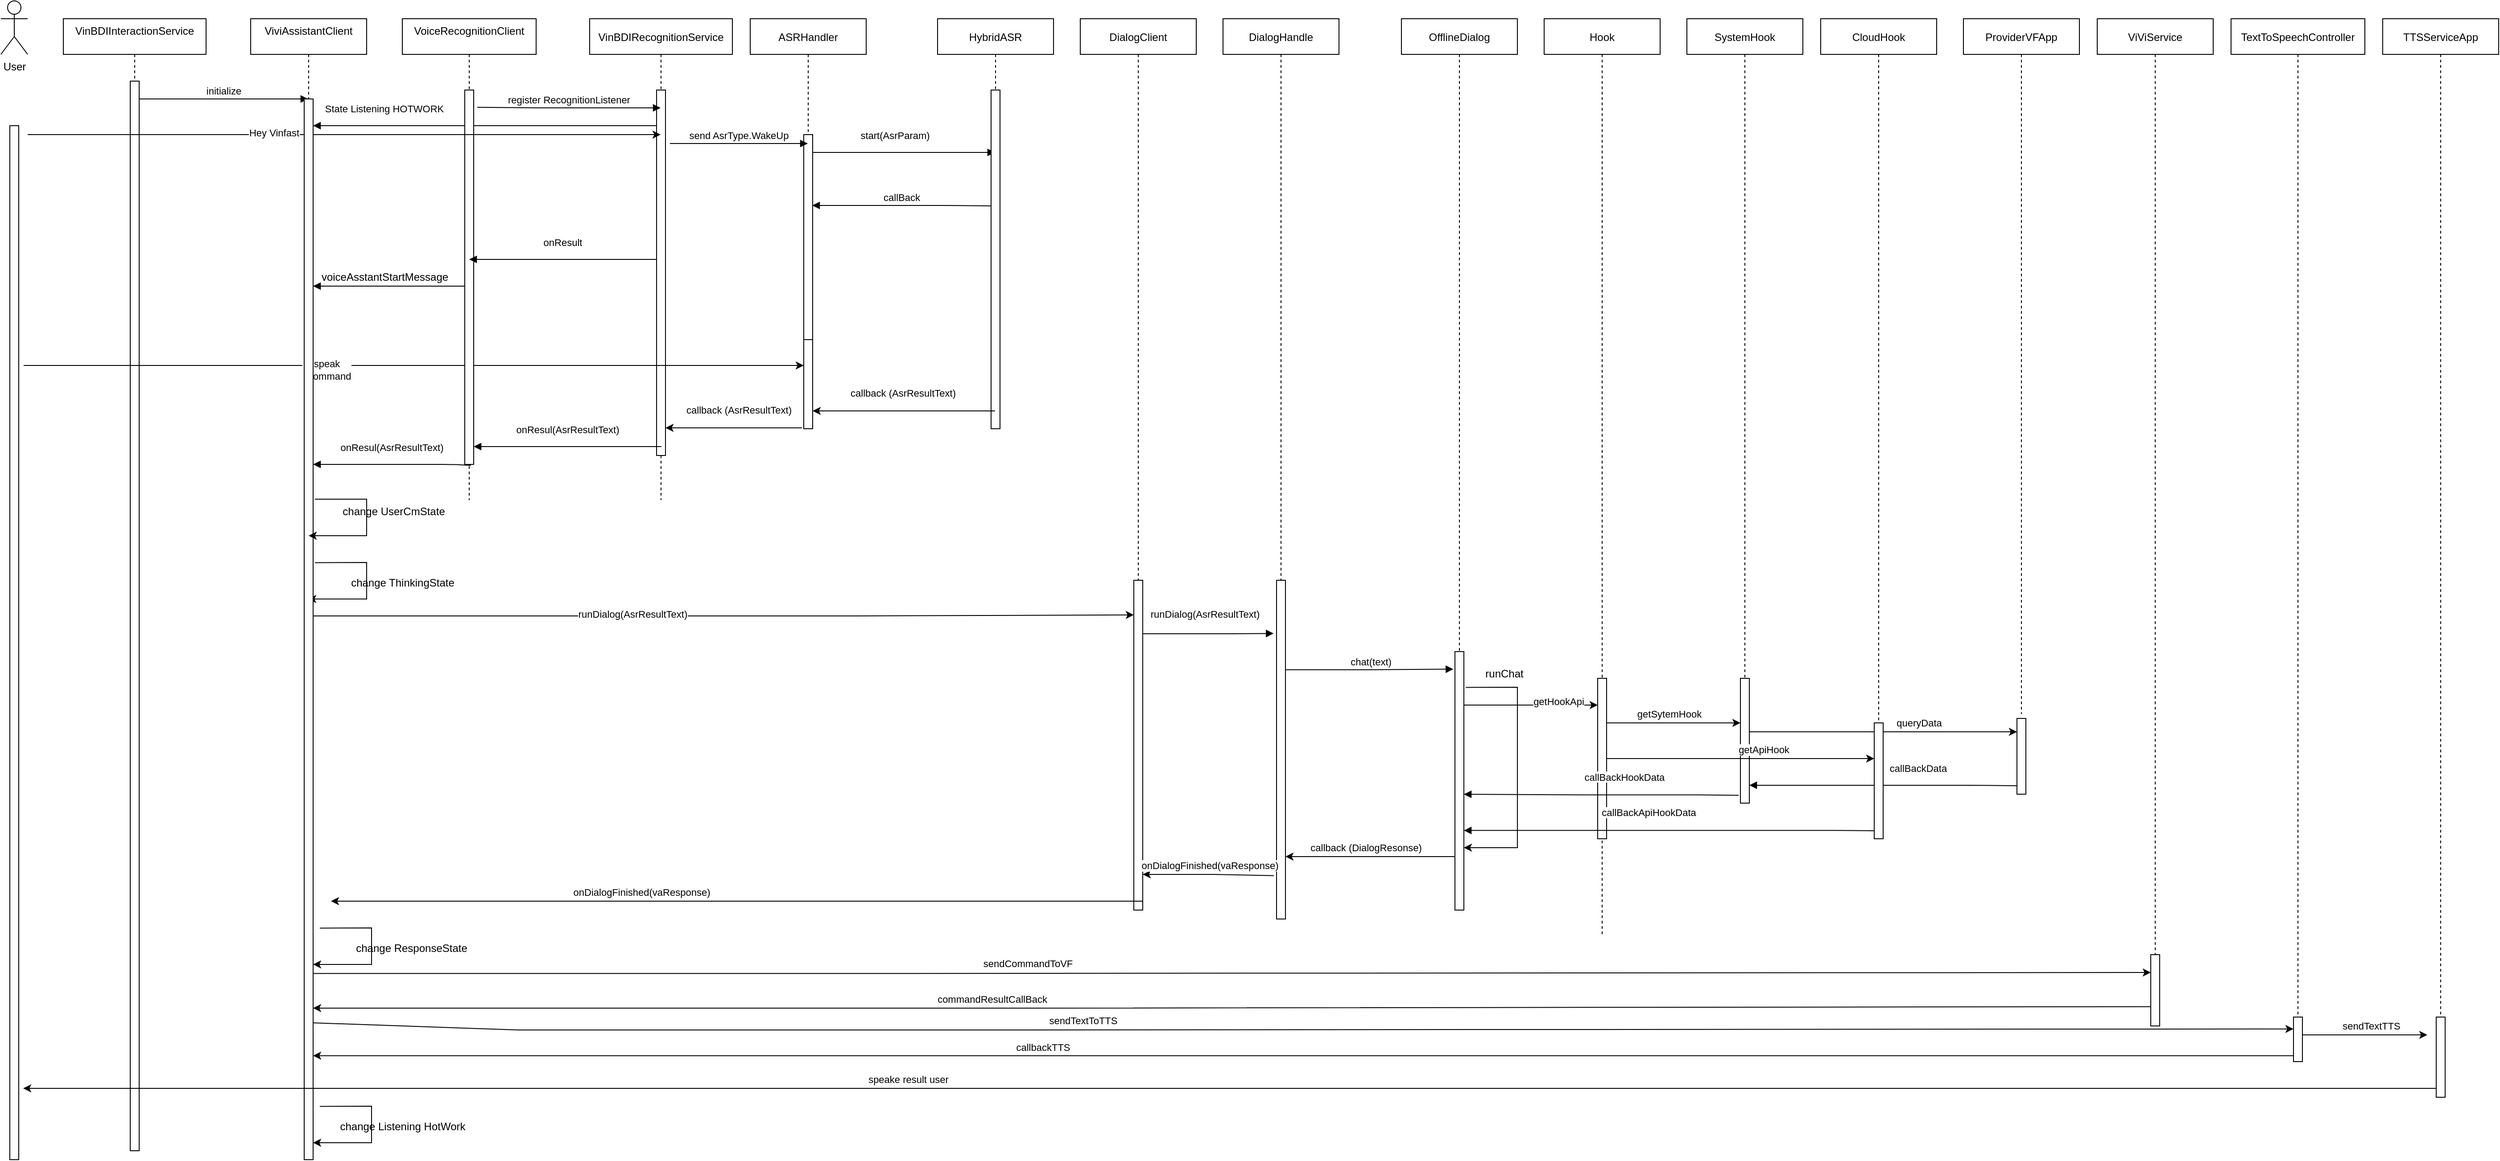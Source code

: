 <mxfile version="20.2.3" type="github">
  <diagram id="kgpKYQtTHZ0yAKxKKP6v" name="Page-1">
    <mxGraphModel dx="1348" dy="793" grid="1" gridSize="10" guides="1" tooltips="1" connect="1" arrows="1" fold="1" page="1" pageScale="1" pageWidth="850" pageHeight="1100" math="0" shadow="0">
      <root>
        <mxCell id="0" />
        <mxCell id="1" parent="0" />
        <mxCell id="3nuBFxr9cyL0pnOWT2aG-1" value="VinBDIInteractionService&#xa;" style="shape=umlLifeline;perimeter=lifelinePerimeter;container=1;collapsible=0;recursiveResize=0;rounded=0;shadow=0;strokeWidth=1;" parent="1" vertex="1">
          <mxGeometry x="110" y="90" width="160" height="1270" as="geometry" />
        </mxCell>
        <mxCell id="3nuBFxr9cyL0pnOWT2aG-2" value="" style="points=[];perimeter=orthogonalPerimeter;rounded=0;shadow=0;strokeWidth=1;" parent="3nuBFxr9cyL0pnOWT2aG-1" vertex="1">
          <mxGeometry x="75" y="70" width="10" height="1200" as="geometry" />
        </mxCell>
        <mxCell id="3nuBFxr9cyL0pnOWT2aG-5" value="ViviAssistantClient&#xa;" style="shape=umlLifeline;perimeter=lifelinePerimeter;container=1;collapsible=0;recursiveResize=0;rounded=0;shadow=0;strokeWidth=1;" parent="1" vertex="1">
          <mxGeometry x="320" y="90" width="130" height="780" as="geometry" />
        </mxCell>
        <mxCell id="x6MNJZ7GiIEYuVJthrSe-34" value="State Listening HOTWORK" style="verticalAlign=bottom;endArrow=block;shadow=0;strokeWidth=1;" parent="3nuBFxr9cyL0pnOWT2aG-5" source="x6MNJZ7GiIEYuVJthrSe-11" edge="1">
          <mxGeometry x="0.589" y="-10" relative="1" as="geometry">
            <mxPoint x="280.5" y="120" as="sourcePoint" />
            <mxPoint x="70" y="120" as="targetPoint" />
            <Array as="points">
              <mxPoint x="225.5" y="120" />
              <mxPoint x="105.5" y="120" />
            </Array>
            <mxPoint as="offset" />
          </mxGeometry>
        </mxCell>
        <mxCell id="x6MNJZ7GiIEYuVJthrSe-52" value="" style="endArrow=classic;html=1;rounded=0;fontColor=#000000;exitX=1.2;exitY=0.656;exitDx=0;exitDy=0;exitPerimeter=0;" parent="3nuBFxr9cyL0pnOWT2aG-5" edge="1">
          <mxGeometry width="50" height="50" relative="1" as="geometry">
            <mxPoint x="72" y="610.2" as="sourcePoint" />
            <mxPoint x="64.5" y="651" as="targetPoint" />
            <Array as="points">
              <mxPoint x="130" y="610" />
              <mxPoint x="130" y="651" />
            </Array>
          </mxGeometry>
        </mxCell>
        <mxCell id="3nuBFxr9cyL0pnOWT2aG-8" value="initialize" style="verticalAlign=bottom;endArrow=block;shadow=0;strokeWidth=1;" parent="1" source="3nuBFxr9cyL0pnOWT2aG-2" target="3nuBFxr9cyL0pnOWT2aG-5" edge="1">
          <mxGeometry relative="1" as="geometry">
            <mxPoint x="275" y="160" as="sourcePoint" />
            <Array as="points">
              <mxPoint x="240" y="180" />
            </Array>
          </mxGeometry>
        </mxCell>
        <mxCell id="x6MNJZ7GiIEYuVJthrSe-1" value="&lt;div&gt;User&lt;/div&gt;&lt;div&gt;&lt;br&gt;&lt;/div&gt;" style="shape=umlActor;verticalLabelPosition=bottom;verticalAlign=top;html=1;outlineConnect=0;" parent="1" vertex="1">
          <mxGeometry x="40" y="70" width="30" height="60" as="geometry" />
        </mxCell>
        <mxCell id="x6MNJZ7GiIEYuVJthrSe-10" value="" style="points=[];perimeter=orthogonalPerimeter;rounded=0;shadow=0;strokeWidth=1;" parent="1" vertex="1">
          <mxGeometry x="50" y="210" width="10" height="1160" as="geometry" />
        </mxCell>
        <mxCell id="x6MNJZ7GiIEYuVJthrSe-11" value="VinBDIRecognitionService" style="shape=umlLifeline;perimeter=lifelinePerimeter;container=1;collapsible=0;recursiveResize=0;rounded=0;shadow=0;strokeWidth=1;" parent="1" vertex="1">
          <mxGeometry x="700" y="90" width="160" height="540" as="geometry" />
        </mxCell>
        <mxCell id="x6MNJZ7GiIEYuVJthrSe-12" value="" style="points=[];perimeter=orthogonalPerimeter;rounded=0;shadow=0;strokeWidth=1;" parent="x6MNJZ7GiIEYuVJthrSe-11" vertex="1">
          <mxGeometry x="75" y="80" width="10" height="410" as="geometry" />
        </mxCell>
        <mxCell id="x6MNJZ7GiIEYuVJthrSe-38" value="" style="endArrow=classic;html=1;rounded=0;" parent="x6MNJZ7GiIEYuVJthrSe-11" target="x6MNJZ7GiIEYuVJthrSe-42" edge="1">
          <mxGeometry width="50" height="50" relative="1" as="geometry">
            <mxPoint x="-634.5" y="389" as="sourcePoint" />
            <mxPoint x="75" y="389" as="targetPoint" />
            <Array as="points">
              <mxPoint x="-564.5" y="389" />
              <mxPoint x="-384.5" y="389" />
              <mxPoint x="-204.5" y="389" />
              <mxPoint x="-24.5" y="389" />
            </Array>
          </mxGeometry>
        </mxCell>
        <mxCell id="x6MNJZ7GiIEYuVJthrSe-39" value="&lt;div&gt;speak&lt;/div&gt;&lt;div&gt;&amp;nbsp; command&lt;/div&gt;" style="edgeLabel;html=1;align=center;verticalAlign=middle;resizable=0;points=[];" parent="x6MNJZ7GiIEYuVJthrSe-38" vertex="1" connectable="0">
          <mxGeometry x="-0.223" y="-5" relative="1" as="geometry">
            <mxPoint as="offset" />
          </mxGeometry>
        </mxCell>
        <mxCell id="x6MNJZ7GiIEYuVJthrSe-46" value="" style="endArrow=classic;html=1;rounded=0;exitX=-0.2;exitY=0.99;exitDx=0;exitDy=0;exitPerimeter=0;" parent="x6MNJZ7GiIEYuVJthrSe-11" source="x6MNJZ7GiIEYuVJthrSe-42" edge="1">
          <mxGeometry width="50" height="50" relative="1" as="geometry">
            <mxPoint x="235" y="459" as="sourcePoint" />
            <mxPoint x="85" y="459" as="targetPoint" />
            <Array as="points">
              <mxPoint x="165.5" y="459" />
            </Array>
          </mxGeometry>
        </mxCell>
        <mxCell id="x6MNJZ7GiIEYuVJthrSe-47" value="&lt;div&gt;callback (AsrResultText)&lt;br&gt;&lt;/div&gt;" style="edgeLabel;html=1;align=center;verticalAlign=middle;resizable=0;points=[];" parent="x6MNJZ7GiIEYuVJthrSe-46" vertex="1" connectable="0">
          <mxGeometry x="0.283" y="-2" relative="1" as="geometry">
            <mxPoint x="27" y="-18" as="offset" />
          </mxGeometry>
        </mxCell>
        <mxCell id="x6MNJZ7GiIEYuVJthrSe-13" value="ASRHandler" style="shape=umlLifeline;perimeter=lifelinePerimeter;container=1;collapsible=0;recursiveResize=0;rounded=0;shadow=0;strokeWidth=1;" parent="1" vertex="1">
          <mxGeometry x="880" y="90" width="130" height="460" as="geometry" />
        </mxCell>
        <mxCell id="x6MNJZ7GiIEYuVJthrSe-14" value="" style="points=[];perimeter=orthogonalPerimeter;rounded=0;shadow=0;strokeWidth=1;" parent="x6MNJZ7GiIEYuVJthrSe-13" vertex="1">
          <mxGeometry x="60" y="130" width="10" height="240" as="geometry" />
        </mxCell>
        <mxCell id="x6MNJZ7GiIEYuVJthrSe-24" value="send AsrType.WakeUp" style="verticalAlign=bottom;endArrow=block;shadow=0;strokeWidth=1;" parent="x6MNJZ7GiIEYuVJthrSe-13" target="x6MNJZ7GiIEYuVJthrSe-13" edge="1">
          <mxGeometry relative="1" as="geometry">
            <mxPoint x="-90" y="140" as="sourcePoint" />
            <mxPoint x="60" y="161" as="targetPoint" />
            <Array as="points">
              <mxPoint x="-40" y="140" />
              <mxPoint x="10" y="140" />
            </Array>
          </mxGeometry>
        </mxCell>
        <mxCell id="x6MNJZ7GiIEYuVJthrSe-26" value="start(AsrParam)" style="verticalAlign=bottom;endArrow=block;shadow=0;strokeWidth=1;" parent="x6MNJZ7GiIEYuVJthrSe-13" target="x6MNJZ7GiIEYuVJthrSe-20" edge="1">
          <mxGeometry x="-0.094" y="10" relative="1" as="geometry">
            <mxPoint x="70" y="150" as="sourcePoint" />
            <mxPoint x="224.5" y="150" as="targetPoint" />
            <Array as="points">
              <mxPoint x="120" y="150" />
              <mxPoint x="170" y="150" />
            </Array>
            <mxPoint as="offset" />
          </mxGeometry>
        </mxCell>
        <mxCell id="x6MNJZ7GiIEYuVJthrSe-42" value="" style="points=[];perimeter=orthogonalPerimeter;rounded=0;shadow=0;strokeWidth=1;" parent="x6MNJZ7GiIEYuVJthrSe-13" vertex="1">
          <mxGeometry x="60" y="360" width="10" height="100" as="geometry" />
        </mxCell>
        <mxCell id="x6MNJZ7GiIEYuVJthrSe-15" value="VoiceRecognitionClient&#xa;" style="shape=umlLifeline;perimeter=lifelinePerimeter;container=1;collapsible=0;recursiveResize=0;rounded=0;shadow=0;strokeWidth=1;" parent="1" vertex="1">
          <mxGeometry x="490" y="90" width="150" height="540" as="geometry" />
        </mxCell>
        <mxCell id="x6MNJZ7GiIEYuVJthrSe-16" value="" style="points=[];perimeter=orthogonalPerimeter;rounded=0;shadow=0;strokeWidth=1;" parent="x6MNJZ7GiIEYuVJthrSe-15" vertex="1">
          <mxGeometry x="70" y="80" width="10" height="420" as="geometry" />
        </mxCell>
        <mxCell id="x6MNJZ7GiIEYuVJthrSe-18" value="" style="endArrow=classic;html=1;rounded=0;" parent="1" target="x6MNJZ7GiIEYuVJthrSe-11" edge="1">
          <mxGeometry width="50" height="50" relative="1" as="geometry">
            <mxPoint x="70" y="220" as="sourcePoint" />
            <mxPoint x="110" y="250" as="targetPoint" />
            <Array as="points">
              <mxPoint x="140" y="220" />
              <mxPoint x="320" y="220" />
              <mxPoint x="500" y="220" />
              <mxPoint x="680" y="220" />
            </Array>
          </mxGeometry>
        </mxCell>
        <mxCell id="x6MNJZ7GiIEYuVJthrSe-19" value="&lt;div&gt;Hey Vinfast&lt;/div&gt;&lt;div&gt;&lt;br&gt;&lt;/div&gt;" style="edgeLabel;html=1;align=center;verticalAlign=middle;resizable=0;points=[];" parent="x6MNJZ7GiIEYuVJthrSe-18" vertex="1" connectable="0">
          <mxGeometry x="-0.223" y="-5" relative="1" as="geometry">
            <mxPoint as="offset" />
          </mxGeometry>
        </mxCell>
        <mxCell id="x6MNJZ7GiIEYuVJthrSe-20" value="HybridASR" style="shape=umlLifeline;perimeter=lifelinePerimeter;container=1;collapsible=0;recursiveResize=0;rounded=0;shadow=0;strokeWidth=1;" parent="1" vertex="1">
          <mxGeometry x="1090" y="90" width="130" height="460" as="geometry" />
        </mxCell>
        <mxCell id="x6MNJZ7GiIEYuVJthrSe-21" value="" style="points=[];perimeter=orthogonalPerimeter;rounded=0;shadow=0;strokeWidth=1;" parent="x6MNJZ7GiIEYuVJthrSe-20" vertex="1">
          <mxGeometry x="60" y="80" width="10" height="380" as="geometry" />
        </mxCell>
        <mxCell id="x6MNJZ7GiIEYuVJthrSe-28" value="callBack" style="verticalAlign=bottom;endArrow=block;shadow=0;strokeWidth=1;" parent="x6MNJZ7GiIEYuVJthrSe-20" edge="1">
          <mxGeometry x="-0.002" relative="1" as="geometry">
            <mxPoint x="60" y="210" as="sourcePoint" />
            <mxPoint x="-140.5" y="209.5" as="targetPoint" />
            <Array as="points">
              <mxPoint x="15" y="209.5" />
              <mxPoint x="-105" y="209.5" />
            </Array>
            <mxPoint as="offset" />
          </mxGeometry>
        </mxCell>
        <mxCell id="x6MNJZ7GiIEYuVJthrSe-22" value="onResult" style="verticalAlign=bottom;endArrow=block;shadow=0;strokeWidth=1;" parent="1" source="x6MNJZ7GiIEYuVJthrSe-12" target="x6MNJZ7GiIEYuVJthrSe-15" edge="1">
          <mxGeometry x="-0.002" y="-10" relative="1" as="geometry">
            <mxPoint x="585.5" y="280" as="sourcePoint" />
            <mxPoint x="775" y="280" as="targetPoint" />
            <Array as="points">
              <mxPoint x="720" y="360" />
              <mxPoint x="600" y="360" />
            </Array>
            <mxPoint as="offset" />
          </mxGeometry>
        </mxCell>
        <mxCell id="x6MNJZ7GiIEYuVJthrSe-23" value="register RecognitionListener" style="verticalAlign=bottom;endArrow=block;shadow=0;strokeWidth=1;exitX=1.4;exitY=0.046;exitDx=0;exitDy=0;exitPerimeter=0;" parent="1" source="x6MNJZ7GiIEYuVJthrSe-16" target="x6MNJZ7GiIEYuVJthrSe-11" edge="1">
          <mxGeometry relative="1" as="geometry">
            <mxPoint x="585.5" y="180" as="sourcePoint" />
            <mxPoint x="775" y="180" as="targetPoint" />
            <Array as="points">
              <mxPoint x="640" y="190" />
            </Array>
          </mxGeometry>
        </mxCell>
        <mxCell id="x6MNJZ7GiIEYuVJthrSe-31" value="" style="endArrow=classic;html=1;rounded=0;" parent="1" source="x6MNJZ7GiIEYuVJthrSe-20" edge="1">
          <mxGeometry width="50" height="50" relative="1" as="geometry">
            <mxPoint x="1110.5" y="530" as="sourcePoint" />
            <mxPoint x="950" y="530" as="targetPoint" />
            <Array as="points">
              <mxPoint x="1030.5" y="530" />
            </Array>
          </mxGeometry>
        </mxCell>
        <mxCell id="x6MNJZ7GiIEYuVJthrSe-32" value="&lt;div&gt;callback (AsrResultText)&lt;br&gt;&lt;/div&gt;" style="edgeLabel;html=1;align=center;verticalAlign=middle;resizable=0;points=[];" parent="x6MNJZ7GiIEYuVJthrSe-31" vertex="1" connectable="0">
          <mxGeometry x="0.283" y="-2" relative="1" as="geometry">
            <mxPoint x="27" y="-18" as="offset" />
          </mxGeometry>
        </mxCell>
        <mxCell id="x6MNJZ7GiIEYuVJthrSe-36" value="" style="verticalAlign=bottom;endArrow=block;shadow=0;strokeWidth=1;" parent="1" edge="1">
          <mxGeometry x="-0.002" y="-10" relative="1" as="geometry">
            <mxPoint x="560" y="390" as="sourcePoint" />
            <mxPoint x="390" y="390" as="targetPoint" />
            <Array as="points">
              <mxPoint x="545.5" y="390" />
              <mxPoint x="425.5" y="390" />
            </Array>
            <mxPoint as="offset" />
          </mxGeometry>
        </mxCell>
        <mxCell id="x6MNJZ7GiIEYuVJthrSe-44" value="voiceAsstantStartMessage" style="text;html=1;align=center;verticalAlign=middle;resizable=0;points=[];autosize=1;strokeColor=none;fillColor=none;fontColor=#000000;" parent="1" vertex="1">
          <mxGeometry x="380" y="365" width="180" height="30" as="geometry" />
        </mxCell>
        <mxCell id="x6MNJZ7GiIEYuVJthrSe-45" value="runDialog(AsrResultText)&#xa;" style="verticalAlign=bottom;endArrow=block;shadow=0;strokeWidth=1;entryX=-0.333;entryY=0.157;entryDx=0;entryDy=0;entryPerimeter=0;" parent="1" target="x6MNJZ7GiIEYuVJthrSe-61" edge="1">
          <mxGeometry x="0.021" relative="1" as="geometry">
            <mxPoint x="1310" y="780" as="sourcePoint" />
            <mxPoint x="1510" y="780.06" as="targetPoint" />
            <Array as="points">
              <mxPoint x="1360" y="780" />
              <mxPoint x="1410" y="780" />
            </Array>
            <mxPoint as="offset" />
          </mxGeometry>
        </mxCell>
        <mxCell id="x6MNJZ7GiIEYuVJthrSe-48" value="onResul(AsrResultText)" style="verticalAlign=bottom;endArrow=block;shadow=0;strokeWidth=1;" parent="1" edge="1">
          <mxGeometry x="-0.002" y="-10" relative="1" as="geometry">
            <mxPoint x="780.5" y="570" as="sourcePoint" />
            <mxPoint x="570" y="570" as="targetPoint" />
            <Array as="points">
              <mxPoint x="725.5" y="570" />
              <mxPoint x="605.5" y="570" />
            </Array>
            <mxPoint as="offset" />
          </mxGeometry>
        </mxCell>
        <mxCell id="x6MNJZ7GiIEYuVJthrSe-49" value="onResul(AsrResultText)" style="verticalAlign=bottom;endArrow=block;shadow=0;strokeWidth=1;exitX=0.513;exitY=0.928;exitDx=0;exitDy=0;exitPerimeter=0;" parent="1" source="x6MNJZ7GiIEYuVJthrSe-15" edge="1">
          <mxGeometry x="-0.002" y="-10" relative="1" as="geometry">
            <mxPoint x="550" y="590" as="sourcePoint" />
            <mxPoint x="390" y="590" as="targetPoint" />
            <Array as="points">
              <mxPoint x="545.5" y="590" />
              <mxPoint x="425.5" y="590" />
            </Array>
            <mxPoint as="offset" />
          </mxGeometry>
        </mxCell>
        <mxCell id="x6MNJZ7GiIEYuVJthrSe-51" value="runChat" style="text;html=1;align=center;verticalAlign=middle;resizable=0;points=[];autosize=1;strokeColor=none;fillColor=none;fontColor=#000000;" parent="1" vertex="1">
          <mxGeometry x="1690" y="810" width="70" height="30" as="geometry" />
        </mxCell>
        <mxCell id="x6MNJZ7GiIEYuVJthrSe-53" value="&lt;div&gt;change ThinkingState&lt;/div&gt;&lt;div&gt;&lt;br&gt;&lt;/div&gt;" style="text;html=1;align=center;verticalAlign=middle;resizable=0;points=[];autosize=1;strokeColor=none;fillColor=none;fontColor=#000000;" parent="1" vertex="1">
          <mxGeometry x="410" y="710" width="160" height="40" as="geometry" />
        </mxCell>
        <mxCell id="x6MNJZ7GiIEYuVJthrSe-55" value="DialogClient" style="shape=umlLifeline;perimeter=lifelinePerimeter;container=1;collapsible=0;recursiveResize=0;rounded=0;shadow=0;strokeWidth=1;" parent="1" vertex="1">
          <mxGeometry x="1250" y="90" width="130" height="650" as="geometry" />
        </mxCell>
        <mxCell id="x6MNJZ7GiIEYuVJthrSe-57" value="callBackData" style="verticalAlign=bottom;endArrow=block;shadow=0;strokeWidth=1;entryX=1;entryY=0.857;entryDx=0;entryDy=0;entryPerimeter=0;" parent="1" target="x6MNJZ7GiIEYuVJthrSe-499" edge="1">
          <mxGeometry x="-0.262" y="-10" relative="1" as="geometry">
            <mxPoint x="2300" y="950.5" as="sourcePoint" />
            <mxPoint x="2010" y="950" as="targetPoint" />
            <Array as="points">
              <mxPoint x="2255" y="950" />
              <mxPoint x="2135" y="950" />
            </Array>
            <mxPoint as="offset" />
          </mxGeometry>
        </mxCell>
        <mxCell id="x6MNJZ7GiIEYuVJthrSe-58" value="" style="endArrow=classic;html=1;rounded=0;entryX=0;entryY=0.105;entryDx=0;entryDy=0;entryPerimeter=0;" parent="1" target="x6MNJZ7GiIEYuVJthrSe-56" edge="1">
          <mxGeometry width="50" height="50" relative="1" as="geometry">
            <mxPoint x="390" y="760" as="sourcePoint" />
            <mxPoint x="1264.5" y="760" as="targetPoint" />
            <Array as="points">
              <mxPoint x="460" y="760" />
              <mxPoint x="640" y="760" />
              <mxPoint x="820" y="760" />
              <mxPoint x="1000" y="760" />
            </Array>
          </mxGeometry>
        </mxCell>
        <mxCell id="x6MNJZ7GiIEYuVJthrSe-59" value="&lt;div&gt;runDialog(AsrResultText)&lt;/div&gt;&lt;div&gt;&lt;br&gt;&lt;/div&gt;" style="edgeLabel;html=1;align=center;verticalAlign=middle;resizable=0;points=[];" parent="x6MNJZ7GiIEYuVJthrSe-58" vertex="1" connectable="0">
          <mxGeometry x="-0.223" y="-5" relative="1" as="geometry">
            <mxPoint as="offset" />
          </mxGeometry>
        </mxCell>
        <mxCell id="x6MNJZ7GiIEYuVJthrSe-56" value="" style="points=[];perimeter=orthogonalPerimeter;rounded=0;shadow=0;strokeWidth=1;" parent="1" vertex="1">
          <mxGeometry x="1310" y="720" width="10" height="370" as="geometry" />
        </mxCell>
        <mxCell id="x6MNJZ7GiIEYuVJthrSe-60" value="DialogHandle" style="shape=umlLifeline;perimeter=lifelinePerimeter;container=1;collapsible=0;recursiveResize=0;rounded=0;shadow=0;strokeWidth=1;" parent="1" vertex="1">
          <mxGeometry x="1410" y="90" width="130" height="650" as="geometry" />
        </mxCell>
        <mxCell id="x6MNJZ7GiIEYuVJthrSe-61" value="" style="points=[];perimeter=orthogonalPerimeter;rounded=0;shadow=0;strokeWidth=1;" parent="1" vertex="1">
          <mxGeometry x="1470" y="720" width="10" height="380" as="geometry" />
        </mxCell>
        <mxCell id="x6MNJZ7GiIEYuVJthrSe-62" value="OfflineDialog" style="shape=umlLifeline;perimeter=lifelinePerimeter;container=1;collapsible=0;recursiveResize=0;rounded=0;shadow=0;strokeWidth=1;" parent="1" vertex="1">
          <mxGeometry x="1610" y="90" width="130" height="710" as="geometry" />
        </mxCell>
        <mxCell id="x6MNJZ7GiIEYuVJthrSe-484" value="Hook" style="shape=umlLifeline;perimeter=lifelinePerimeter;container=1;collapsible=0;recursiveResize=0;rounded=0;shadow=0;strokeWidth=1;" parent="1" vertex="1">
          <mxGeometry x="1770" y="90" width="130" height="1030" as="geometry" />
        </mxCell>
        <mxCell id="x6MNJZ7GiIEYuVJthrSe-496" value="" style="points=[];perimeter=orthogonalPerimeter;rounded=0;shadow=0;strokeWidth=1;" parent="x6MNJZ7GiIEYuVJthrSe-484" vertex="1">
          <mxGeometry x="60" y="740" width="10" height="180" as="geometry" />
        </mxCell>
        <mxCell id="x6MNJZ7GiIEYuVJthrSe-497" value="" style="endArrow=classic;html=1;rounded=0;fontColor=#000000;" parent="x6MNJZ7GiIEYuVJthrSe-484" source="x6MNJZ7GiIEYuVJthrSe-485" edge="1">
          <mxGeometry width="50" height="50" relative="1" as="geometry">
            <mxPoint x="10" y="820" as="sourcePoint" />
            <mxPoint x="60" y="770" as="targetPoint" />
          </mxGeometry>
        </mxCell>
        <mxCell id="x6MNJZ7GiIEYuVJthrSe-498" value="getHookApi" style="edgeLabel;html=1;align=center;verticalAlign=middle;resizable=0;points=[];fontColor=#000000;" parent="x6MNJZ7GiIEYuVJthrSe-497" vertex="1" connectable="0">
          <mxGeometry x="0.411" y="4" relative="1" as="geometry">
            <mxPoint as="offset" />
          </mxGeometry>
        </mxCell>
        <mxCell id="x6MNJZ7GiIEYuVJthrSe-485" value="" style="points=[];perimeter=orthogonalPerimeter;rounded=0;shadow=0;strokeWidth=1;" parent="1" vertex="1">
          <mxGeometry x="1670" y="800" width="10" height="290" as="geometry" />
        </mxCell>
        <mxCell id="x6MNJZ7GiIEYuVJthrSe-487" value="chat(text)" style="verticalAlign=bottom;endArrow=block;shadow=0;strokeWidth=1;entryX=-0.182;entryY=0.068;entryDx=0;entryDy=0;entryPerimeter=0;" parent="1" target="x6MNJZ7GiIEYuVJthrSe-485" edge="1">
          <mxGeometry x="0.021" relative="1" as="geometry">
            <mxPoint x="1480" y="820.34" as="sourcePoint" />
            <mxPoint x="1636.67" y="820.0" as="targetPoint" />
            <Array as="points">
              <mxPoint x="1530" y="820.34" />
              <mxPoint x="1580" y="820.34" />
            </Array>
            <mxPoint as="offset" />
          </mxGeometry>
        </mxCell>
        <mxCell id="x6MNJZ7GiIEYuVJthrSe-489" value="SystemHook" style="shape=umlLifeline;perimeter=lifelinePerimeter;container=1;collapsible=0;recursiveResize=0;rounded=0;shadow=0;strokeWidth=1;" parent="1" vertex="1">
          <mxGeometry x="1930" y="90" width="130" height="750" as="geometry" />
        </mxCell>
        <mxCell id="x6MNJZ7GiIEYuVJthrSe-490" value="CloudHook" style="shape=umlLifeline;perimeter=lifelinePerimeter;container=1;collapsible=0;recursiveResize=0;rounded=0;shadow=0;strokeWidth=1;" parent="1" vertex="1">
          <mxGeometry x="2080" y="90" width="130" height="810" as="geometry" />
        </mxCell>
        <mxCell id="x6MNJZ7GiIEYuVJthrSe-507" value="" style="endArrow=classic;html=1;rounded=0;fontColor=#000000;" parent="x6MNJZ7GiIEYuVJthrSe-490" edge="1">
          <mxGeometry width="50" height="50" relative="1" as="geometry">
            <mxPoint x="-80.0" y="800" as="sourcePoint" />
            <mxPoint x="220" y="800" as="targetPoint" />
          </mxGeometry>
        </mxCell>
        <mxCell id="x6MNJZ7GiIEYuVJthrSe-508" value="queryData" style="edgeLabel;html=1;align=center;verticalAlign=middle;resizable=0;points=[];fontColor=#000000;" parent="x6MNJZ7GiIEYuVJthrSe-507" vertex="1" connectable="0">
          <mxGeometry x="0.411" y="4" relative="1" as="geometry">
            <mxPoint x="-22" y="-6" as="offset" />
          </mxGeometry>
        </mxCell>
        <mxCell id="x6MNJZ7GiIEYuVJthrSe-491" value="ProviderVFApp" style="shape=umlLifeline;perimeter=lifelinePerimeter;container=1;collapsible=0;recursiveResize=0;rounded=0;shadow=0;strokeWidth=1;" parent="1" vertex="1">
          <mxGeometry x="2240" y="90" width="130" height="780" as="geometry" />
        </mxCell>
        <mxCell id="x6MNJZ7GiIEYuVJthrSe-492" value="ViViService" style="shape=umlLifeline;perimeter=lifelinePerimeter;container=1;collapsible=0;recursiveResize=0;rounded=0;shadow=0;strokeWidth=1;" parent="1" vertex="1">
          <mxGeometry x="2390" y="90" width="130" height="1050" as="geometry" />
        </mxCell>
        <mxCell id="x6MNJZ7GiIEYuVJthrSe-493" value="TTSServiceApp" style="shape=umlLifeline;perimeter=lifelinePerimeter;container=1;collapsible=0;recursiveResize=0;rounded=0;shadow=0;strokeWidth=1;" parent="1" vertex="1">
          <mxGeometry x="2710" y="90" width="130" height="1130" as="geometry" />
        </mxCell>
        <mxCell id="x6MNJZ7GiIEYuVJthrSe-495" value="" style="endArrow=classic;html=1;rounded=0;fontColor=#000000;exitX=1.2;exitY=0.656;exitDx=0;exitDy=0;exitPerimeter=0;" parent="1" target="x6MNJZ7GiIEYuVJthrSe-485" edge="1">
          <mxGeometry width="50" height="50" relative="1" as="geometry">
            <mxPoint x="1682" y="840.2" as="sourcePoint" />
            <mxPoint x="1674.324" y="881" as="targetPoint" />
            <Array as="points">
              <mxPoint x="1740" y="840" />
              <mxPoint x="1740" y="1010" />
              <mxPoint x="1740" y="1020" />
            </Array>
          </mxGeometry>
        </mxCell>
        <mxCell id="x6MNJZ7GiIEYuVJthrSe-499" value="" style="points=[];perimeter=orthogonalPerimeter;rounded=0;shadow=0;strokeWidth=1;" parent="1" vertex="1">
          <mxGeometry x="1990" y="830" width="10" height="140" as="geometry" />
        </mxCell>
        <mxCell id="x6MNJZ7GiIEYuVJthrSe-501" value="" style="endArrow=classic;html=1;rounded=0;fontColor=#000000;" parent="1" edge="1">
          <mxGeometry width="50" height="50" relative="1" as="geometry">
            <mxPoint x="1840.0" y="880" as="sourcePoint" />
            <mxPoint x="1990.0" y="880" as="targetPoint" />
          </mxGeometry>
        </mxCell>
        <mxCell id="x6MNJZ7GiIEYuVJthrSe-502" value="getSytemHook" style="edgeLabel;html=1;align=center;verticalAlign=middle;resizable=0;points=[];fontColor=#000000;" parent="x6MNJZ7GiIEYuVJthrSe-501" vertex="1" connectable="0">
          <mxGeometry x="0.411" y="4" relative="1" as="geometry">
            <mxPoint x="-36" y="-6" as="offset" />
          </mxGeometry>
        </mxCell>
        <mxCell id="x6MNJZ7GiIEYuVJthrSe-503" value="" style="endArrow=classic;html=1;rounded=0;fontColor=#000000;" parent="1" target="x6MNJZ7GiIEYuVJthrSe-505" edge="1">
          <mxGeometry width="50" height="50" relative="1" as="geometry">
            <mxPoint x="1840.0" y="920" as="sourcePoint" />
            <mxPoint x="2150" y="920" as="targetPoint" />
            <Array as="points">
              <mxPoint x="2100" y="920" />
            </Array>
          </mxGeometry>
        </mxCell>
        <mxCell id="x6MNJZ7GiIEYuVJthrSe-504" value="getApiHook" style="edgeLabel;html=1;align=center;verticalAlign=middle;resizable=0;points=[];fontColor=#000000;" parent="x6MNJZ7GiIEYuVJthrSe-503" vertex="1" connectable="0">
          <mxGeometry x="0.411" y="4" relative="1" as="geometry">
            <mxPoint x="-36" y="-6" as="offset" />
          </mxGeometry>
        </mxCell>
        <mxCell id="x6MNJZ7GiIEYuVJthrSe-505" value="" style="points=[];perimeter=orthogonalPerimeter;rounded=0;shadow=0;strokeWidth=1;" parent="1" vertex="1">
          <mxGeometry x="2140" y="880" width="10" height="130" as="geometry" />
        </mxCell>
        <mxCell id="x6MNJZ7GiIEYuVJthrSe-509" value="" style="points=[];perimeter=orthogonalPerimeter;rounded=0;shadow=0;strokeWidth=1;" parent="1" vertex="1">
          <mxGeometry x="2300" y="875" width="10" height="85" as="geometry" />
        </mxCell>
        <mxCell id="x6MNJZ7GiIEYuVJthrSe-511" value="callBackHookData" style="verticalAlign=bottom;endArrow=block;shadow=0;strokeWidth=1;entryX=1;entryY=0.552;entryDx=0;entryDy=0;entryPerimeter=0;" parent="1" target="x6MNJZ7GiIEYuVJthrSe-485" edge="1">
          <mxGeometry x="-0.168" y="-11" relative="1" as="geometry">
            <mxPoint x="1988.21" y="961.25" as="sourcePoint" />
            <mxPoint x="1690" y="960" as="targetPoint" />
            <Array as="points">
              <mxPoint x="1943.21" y="960.75" />
              <mxPoint x="1823.21" y="960.75" />
            </Array>
            <mxPoint as="offset" />
          </mxGeometry>
        </mxCell>
        <mxCell id="x6MNJZ7GiIEYuVJthrSe-512" value="callBackApiHookData" style="verticalAlign=bottom;endArrow=block;shadow=0;strokeWidth=1;" parent="1" target="x6MNJZ7GiIEYuVJthrSe-485" edge="1">
          <mxGeometry x="0.098" y="-11" relative="1" as="geometry">
            <mxPoint x="2140" y="1001" as="sourcePoint" />
            <mxPoint x="1840.9" y="1000.0" as="targetPoint" />
            <Array as="points">
              <mxPoint x="2104.11" y="1000.67" />
              <mxPoint x="1984.11" y="1000.67" />
            </Array>
            <mxPoint as="offset" />
          </mxGeometry>
        </mxCell>
        <mxCell id="x6MNJZ7GiIEYuVJthrSe-513" value="&lt;div&gt;change UserCmState&lt;/div&gt;&lt;div&gt;&lt;br&gt;&lt;/div&gt;" style="text;html=1;align=center;verticalAlign=middle;resizable=0;points=[];autosize=1;strokeColor=none;fillColor=none;fontColor=#000000;" parent="1" vertex="1">
          <mxGeometry x="405" y="630" width="150" height="40" as="geometry" />
        </mxCell>
        <mxCell id="3nuBFxr9cyL0pnOWT2aG-6" value="" style="points=[];perimeter=orthogonalPerimeter;rounded=0;shadow=0;strokeWidth=1;" parent="1" vertex="1">
          <mxGeometry x="380" y="180" width="10" height="1190" as="geometry" />
        </mxCell>
        <mxCell id="x6MNJZ7GiIEYuVJthrSe-50" value="" style="endArrow=classic;html=1;rounded=0;fontColor=#000000;" parent="1" target="3nuBFxr9cyL0pnOWT2aG-5" edge="1">
          <mxGeometry width="50" height="50" relative="1" as="geometry">
            <mxPoint x="392" y="629" as="sourcePoint" />
            <mxPoint x="430" y="610" as="targetPoint" />
            <Array as="points">
              <mxPoint x="392" y="629" />
              <mxPoint x="450" y="629" />
              <mxPoint x="450" y="670" />
            </Array>
          </mxGeometry>
        </mxCell>
        <mxCell id="x6MNJZ7GiIEYuVJthrSe-515" value="" style="endArrow=classic;html=1;rounded=0;" parent="1" edge="1">
          <mxGeometry width="50" height="50" relative="1" as="geometry">
            <mxPoint x="1670" y="1030" as="sourcePoint" />
            <mxPoint x="1480.0" y="1030" as="targetPoint" />
            <Array as="points">
              <mxPoint x="1560.5" y="1030" />
            </Array>
          </mxGeometry>
        </mxCell>
        <mxCell id="x6MNJZ7GiIEYuVJthrSe-516" value="&lt;div&gt;callback (DialogResonse)&lt;br&gt;&lt;/div&gt;" style="edgeLabel;html=1;align=center;verticalAlign=middle;resizable=0;points=[];" parent="x6MNJZ7GiIEYuVJthrSe-515" vertex="1" connectable="0">
          <mxGeometry x="0.283" y="-2" relative="1" as="geometry">
            <mxPoint x="22" y="-8" as="offset" />
          </mxGeometry>
        </mxCell>
        <mxCell id="x6MNJZ7GiIEYuVJthrSe-517" value="" style="endArrow=classic;html=1;rounded=0;exitX=-0.3;exitY=0.872;exitDx=0;exitDy=0;exitPerimeter=0;" parent="1" source="x6MNJZ7GiIEYuVJthrSe-61" edge="1">
          <mxGeometry width="50" height="50" relative="1" as="geometry">
            <mxPoint x="1460" y="1050" as="sourcePoint" />
            <mxPoint x="1320.0" y="1050" as="targetPoint" />
            <Array as="points">
              <mxPoint x="1400.5" y="1050" />
            </Array>
          </mxGeometry>
        </mxCell>
        <mxCell id="x6MNJZ7GiIEYuVJthrSe-518" value="onDialogFinished(vaResponse)" style="edgeLabel;html=1;align=center;verticalAlign=middle;resizable=0;points=[];" parent="x6MNJZ7GiIEYuVJthrSe-517" vertex="1" connectable="0">
          <mxGeometry x="0.283" y="-2" relative="1" as="geometry">
            <mxPoint x="22" y="-8" as="offset" />
          </mxGeometry>
        </mxCell>
        <mxCell id="x6MNJZ7GiIEYuVJthrSe-520" value="" style="endArrow=classic;html=1;rounded=0;exitX=0;exitY=0.729;exitDx=0;exitDy=0;exitPerimeter=0;" parent="1" source="x6MNJZ7GiIEYuVJthrSe-529" edge="1">
          <mxGeometry width="50" height="50" relative="1" as="geometry">
            <mxPoint x="1300.0" y="1200" as="sourcePoint" />
            <mxPoint x="390" y="1200" as="targetPoint" />
            <Array as="points">
              <mxPoint x="1190.5" y="1200" />
            </Array>
          </mxGeometry>
        </mxCell>
        <mxCell id="x6MNJZ7GiIEYuVJthrSe-521" value="commandResultCallBack" style="edgeLabel;html=1;align=center;verticalAlign=middle;resizable=0;points=[];" parent="x6MNJZ7GiIEYuVJthrSe-520" vertex="1" connectable="0">
          <mxGeometry x="0.283" y="-2" relative="1" as="geometry">
            <mxPoint x="22" y="-8" as="offset" />
          </mxGeometry>
        </mxCell>
        <mxCell id="x6MNJZ7GiIEYuVJthrSe-523" value="" style="endArrow=classic;html=1;rounded=0;fontColor=#000000;exitX=1.2;exitY=0.656;exitDx=0;exitDy=0;exitPerimeter=0;" parent="1" edge="1">
          <mxGeometry width="50" height="50" relative="1" as="geometry">
            <mxPoint x="397.5" y="1110.2" as="sourcePoint" />
            <mxPoint x="390" y="1151" as="targetPoint" />
            <Array as="points">
              <mxPoint x="455.5" y="1110" />
              <mxPoint x="455.5" y="1151" />
            </Array>
          </mxGeometry>
        </mxCell>
        <mxCell id="x6MNJZ7GiIEYuVJthrSe-524" value="&lt;div&gt;change ResponseState&lt;/div&gt;&lt;div&gt;&lt;br&gt;&lt;/div&gt;" style="text;html=1;align=center;verticalAlign=middle;resizable=0;points=[];autosize=1;strokeColor=none;fillColor=none;fontColor=#000000;" parent="1" vertex="1">
          <mxGeometry x="420" y="1120" width="160" height="40" as="geometry" />
        </mxCell>
        <mxCell id="x6MNJZ7GiIEYuVJthrSe-525" value="" style="endArrow=classic;html=1;rounded=0;" parent="1" edge="1">
          <mxGeometry width="50" height="50" relative="1" as="geometry">
            <mxPoint x="390" y="1161.15" as="sourcePoint" />
            <mxPoint x="2450" y="1160" as="targetPoint" />
            <Array as="points">
              <mxPoint x="460" y="1161.15" />
              <mxPoint x="640" y="1161.15" />
              <mxPoint x="820" y="1161.15" />
              <mxPoint x="1000" y="1161.15" />
            </Array>
          </mxGeometry>
        </mxCell>
        <mxCell id="x6MNJZ7GiIEYuVJthrSe-526" value="sendCommandToVF" style="edgeLabel;html=1;align=center;verticalAlign=middle;resizable=0;points=[];" parent="x6MNJZ7GiIEYuVJthrSe-525" vertex="1" connectable="0">
          <mxGeometry x="-0.223" y="-5" relative="1" as="geometry">
            <mxPoint y="-16" as="offset" />
          </mxGeometry>
        </mxCell>
        <mxCell id="x6MNJZ7GiIEYuVJthrSe-527" value="TextToSpeechController" style="shape=umlLifeline;perimeter=lifelinePerimeter;container=1;collapsible=0;recursiveResize=0;rounded=0;shadow=0;strokeWidth=1;" parent="1" vertex="1">
          <mxGeometry x="2540" y="90" width="150" height="1140" as="geometry" />
        </mxCell>
        <mxCell id="x6MNJZ7GiIEYuVJthrSe-529" value="" style="points=[];perimeter=orthogonalPerimeter;rounded=0;shadow=0;strokeWidth=1;" parent="1" vertex="1">
          <mxGeometry x="2450" y="1140" width="10" height="80" as="geometry" />
        </mxCell>
        <mxCell id="x6MNJZ7GiIEYuVJthrSe-530" value="" style="endArrow=classic;html=1;rounded=0;" parent="1" edge="1">
          <mxGeometry width="50" height="50" relative="1" as="geometry">
            <mxPoint x="1320" y="1080" as="sourcePoint" />
            <mxPoint x="410" y="1080" as="targetPoint" />
            <Array as="points">
              <mxPoint x="1210.5" y="1080" />
            </Array>
          </mxGeometry>
        </mxCell>
        <mxCell id="x6MNJZ7GiIEYuVJthrSe-531" value="onDialogFinished(vaResponse)" style="edgeLabel;html=1;align=center;verticalAlign=middle;resizable=0;points=[];" parent="x6MNJZ7GiIEYuVJthrSe-530" vertex="1" connectable="0">
          <mxGeometry x="0.283" y="-2" relative="1" as="geometry">
            <mxPoint x="22" y="-8" as="offset" />
          </mxGeometry>
        </mxCell>
        <mxCell id="x6MNJZ7GiIEYuVJthrSe-532" value="" style="points=[];perimeter=orthogonalPerimeter;rounded=0;shadow=0;strokeWidth=1;" parent="1" vertex="1">
          <mxGeometry x="2610" y="1210" width="10" height="50" as="geometry" />
        </mxCell>
        <mxCell id="x6MNJZ7GiIEYuVJthrSe-533" value="" style="points=[];perimeter=orthogonalPerimeter;rounded=0;shadow=0;strokeWidth=1;" parent="1" vertex="1">
          <mxGeometry x="2770" y="1210" width="10" height="90" as="geometry" />
        </mxCell>
        <mxCell id="x6MNJZ7GiIEYuVJthrSe-534" value="" style="endArrow=classic;html=1;rounded=0;exitX=1;exitY=0.871;exitDx=0;exitDy=0;exitPerimeter=0;" parent="1" source="3nuBFxr9cyL0pnOWT2aG-6" edge="1">
          <mxGeometry width="50" height="50" relative="1" as="geometry">
            <mxPoint x="550" y="1224.48" as="sourcePoint" />
            <mxPoint x="2610" y="1223.33" as="targetPoint" />
            <Array as="points">
              <mxPoint x="620" y="1224.48" />
              <mxPoint x="800" y="1224.48" />
              <mxPoint x="980" y="1224.48" />
              <mxPoint x="1160" y="1224.48" />
            </Array>
          </mxGeometry>
        </mxCell>
        <mxCell id="x6MNJZ7GiIEYuVJthrSe-535" value="sendTextToTTS" style="edgeLabel;html=1;align=center;verticalAlign=middle;resizable=0;points=[];" parent="x6MNJZ7GiIEYuVJthrSe-534" vertex="1" connectable="0">
          <mxGeometry x="-0.223" y="-5" relative="1" as="geometry">
            <mxPoint y="-16" as="offset" />
          </mxGeometry>
        </mxCell>
        <mxCell id="x6MNJZ7GiIEYuVJthrSe-536" value="" style="endArrow=classic;html=1;rounded=0;" parent="1" source="x6MNJZ7GiIEYuVJthrSe-532" edge="1">
          <mxGeometry width="50" height="50" relative="1" as="geometry">
            <mxPoint x="2450" y="1251.66" as="sourcePoint" />
            <mxPoint x="390" y="1253.34" as="targetPoint" />
            <Array as="points">
              <mxPoint x="1190.5" y="1253.34" />
            </Array>
          </mxGeometry>
        </mxCell>
        <mxCell id="x6MNJZ7GiIEYuVJthrSe-537" value="callbackTTS" style="edgeLabel;html=1;align=center;verticalAlign=middle;resizable=0;points=[];" parent="x6MNJZ7GiIEYuVJthrSe-536" vertex="1" connectable="0">
          <mxGeometry x="0.283" y="-2" relative="1" as="geometry">
            <mxPoint x="22" y="-8" as="offset" />
          </mxGeometry>
        </mxCell>
        <mxCell id="x6MNJZ7GiIEYuVJthrSe-538" value="" style="endArrow=classic;html=1;rounded=0;fontColor=#000000;" parent="1" edge="1">
          <mxGeometry width="50" height="50" relative="1" as="geometry">
            <mxPoint x="2620" y="1230" as="sourcePoint" />
            <mxPoint x="2760" y="1230" as="targetPoint" />
          </mxGeometry>
        </mxCell>
        <mxCell id="x6MNJZ7GiIEYuVJthrSe-539" value="sendTextTTS" style="edgeLabel;html=1;align=center;verticalAlign=middle;resizable=0;points=[];fontColor=#000000;" parent="x6MNJZ7GiIEYuVJthrSe-538" vertex="1" connectable="0">
          <mxGeometry x="0.411" y="4" relative="1" as="geometry">
            <mxPoint x="-22" y="-6" as="offset" />
          </mxGeometry>
        </mxCell>
        <mxCell id="x6MNJZ7GiIEYuVJthrSe-541" value="" style="endArrow=classic;html=1;rounded=0;entryX=1.5;entryY=0.931;entryDx=0;entryDy=0;entryPerimeter=0;" parent="1" target="x6MNJZ7GiIEYuVJthrSe-10" edge="1">
          <mxGeometry width="50" height="50" relative="1" as="geometry">
            <mxPoint x="2770" y="1290" as="sourcePoint" />
            <mxPoint x="380" y="1290.0" as="targetPoint" />
            <Array as="points">
              <mxPoint x="1180.5" y="1290" />
            </Array>
          </mxGeometry>
        </mxCell>
        <mxCell id="x6MNJZ7GiIEYuVJthrSe-542" value="speake result user" style="edgeLabel;html=1;align=center;verticalAlign=middle;resizable=0;points=[];" parent="x6MNJZ7GiIEYuVJthrSe-541" vertex="1" connectable="0">
          <mxGeometry x="0.283" y="-2" relative="1" as="geometry">
            <mxPoint x="22" y="-8" as="offset" />
          </mxGeometry>
        </mxCell>
        <mxCell id="x6MNJZ7GiIEYuVJthrSe-543" value="" style="endArrow=classic;html=1;rounded=0;fontColor=#000000;exitX=1.2;exitY=0.656;exitDx=0;exitDy=0;exitPerimeter=0;" parent="1" edge="1">
          <mxGeometry width="50" height="50" relative="1" as="geometry">
            <mxPoint x="397.5" y="1310.2" as="sourcePoint" />
            <mxPoint x="390" y="1351" as="targetPoint" />
            <Array as="points">
              <mxPoint x="455.5" y="1310" />
              <mxPoint x="455.5" y="1351" />
            </Array>
          </mxGeometry>
        </mxCell>
        <mxCell id="x6MNJZ7GiIEYuVJthrSe-544" value="&lt;div&gt;change Listening HotWork&lt;br&gt;&lt;/div&gt;&lt;div&gt;&lt;br&gt;&lt;/div&gt;" style="text;html=1;align=center;verticalAlign=middle;resizable=0;points=[];autosize=1;strokeColor=none;fillColor=none;fontColor=#000000;" parent="1" vertex="1">
          <mxGeometry x="395" y="1320" width="190" height="40" as="geometry" />
        </mxCell>
      </root>
    </mxGraphModel>
  </diagram>
</mxfile>
